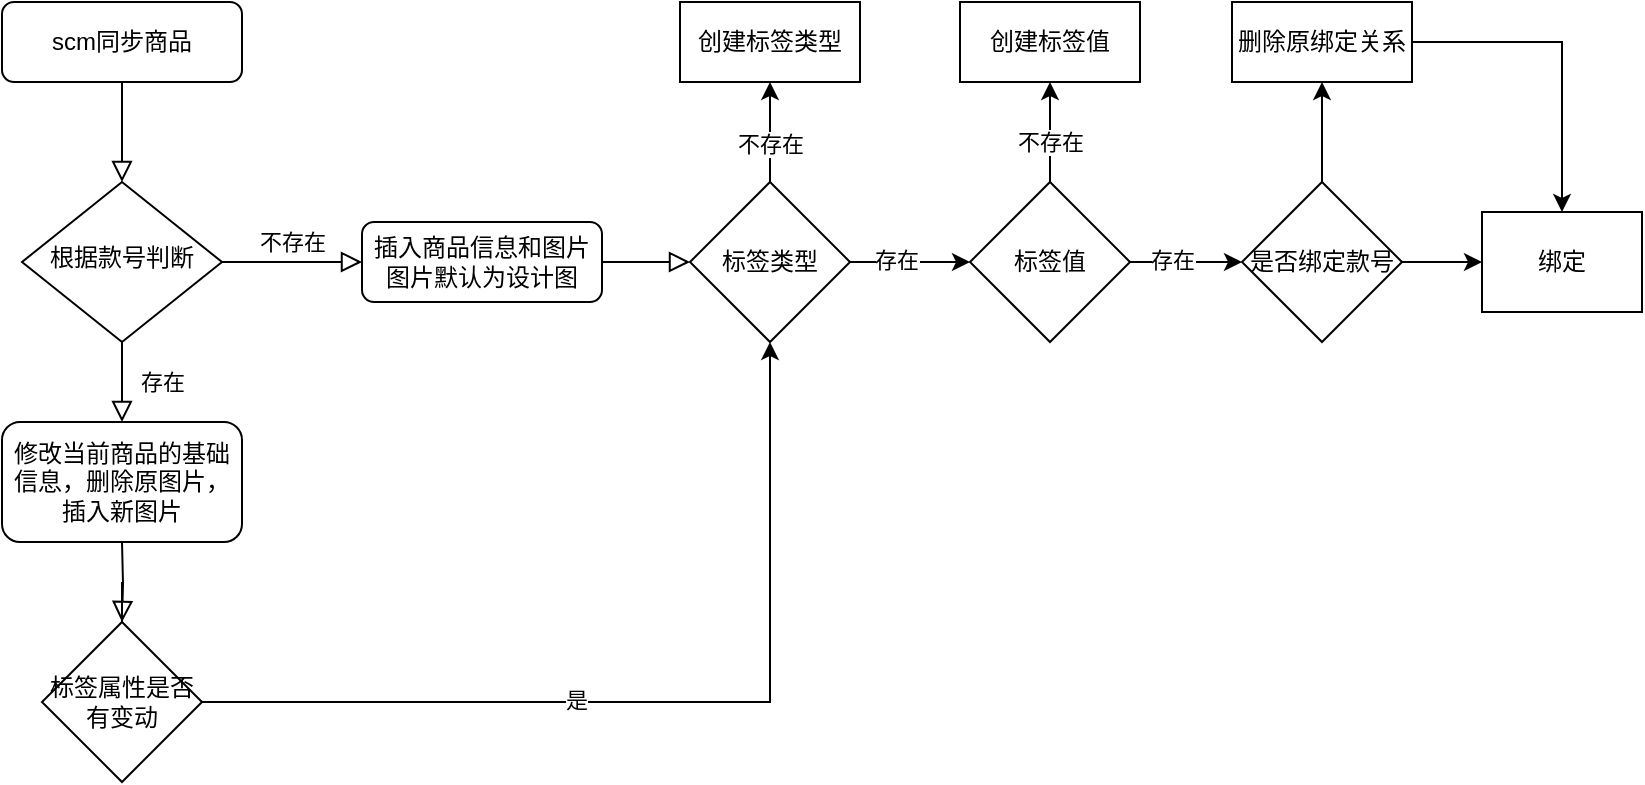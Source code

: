 <mxfile version="21.1.1" type="github">
  <diagram id="C5RBs43oDa-KdzZeNtuy" name="Page-1">
    <mxGraphModel dx="989" dy="523" grid="1" gridSize="10" guides="1" tooltips="1" connect="1" arrows="1" fold="1" page="1" pageScale="1" pageWidth="827" pageHeight="1169" math="0" shadow="0">
      <root>
        <mxCell id="WIyWlLk6GJQsqaUBKTNV-0" />
        <mxCell id="WIyWlLk6GJQsqaUBKTNV-1" parent="WIyWlLk6GJQsqaUBKTNV-0" />
        <mxCell id="WIyWlLk6GJQsqaUBKTNV-2" value="" style="rounded=0;html=1;jettySize=auto;orthogonalLoop=1;fontSize=11;endArrow=block;endFill=0;endSize=8;strokeWidth=1;shadow=0;labelBackgroundColor=none;edgeStyle=orthogonalEdgeStyle;" parent="WIyWlLk6GJQsqaUBKTNV-1" source="WIyWlLk6GJQsqaUBKTNV-3" target="WIyWlLk6GJQsqaUBKTNV-6" edge="1">
          <mxGeometry relative="1" as="geometry" />
        </mxCell>
        <mxCell id="WIyWlLk6GJQsqaUBKTNV-3" value="scm同步商品" style="rounded=1;whiteSpace=wrap;html=1;fontSize=12;glass=0;strokeWidth=1;shadow=0;" parent="WIyWlLk6GJQsqaUBKTNV-1" vertex="1">
          <mxGeometry x="160" y="80" width="120" height="40" as="geometry" />
        </mxCell>
        <mxCell id="WIyWlLk6GJQsqaUBKTNV-4" value="存在" style="rounded=0;html=1;jettySize=auto;orthogonalLoop=1;fontSize=11;endArrow=block;endFill=0;endSize=8;strokeWidth=1;shadow=0;labelBackgroundColor=none;edgeStyle=orthogonalEdgeStyle;" parent="WIyWlLk6GJQsqaUBKTNV-1" source="WIyWlLk6GJQsqaUBKTNV-6" edge="1">
          <mxGeometry y="20" relative="1" as="geometry">
            <mxPoint as="offset" />
            <mxPoint x="220" y="290" as="targetPoint" />
          </mxGeometry>
        </mxCell>
        <mxCell id="WIyWlLk6GJQsqaUBKTNV-5" value="不存在" style="edgeStyle=orthogonalEdgeStyle;rounded=0;html=1;jettySize=auto;orthogonalLoop=1;fontSize=11;endArrow=block;endFill=0;endSize=8;strokeWidth=1;shadow=0;labelBackgroundColor=none;" parent="WIyWlLk6GJQsqaUBKTNV-1" source="WIyWlLk6GJQsqaUBKTNV-6" target="WIyWlLk6GJQsqaUBKTNV-7" edge="1">
          <mxGeometry y="10" relative="1" as="geometry">
            <mxPoint as="offset" />
          </mxGeometry>
        </mxCell>
        <mxCell id="WIyWlLk6GJQsqaUBKTNV-6" value="根据款号判断" style="rhombus;whiteSpace=wrap;html=1;shadow=0;fontFamily=Helvetica;fontSize=12;align=center;strokeWidth=1;spacing=6;spacingTop=-4;" parent="WIyWlLk6GJQsqaUBKTNV-1" vertex="1">
          <mxGeometry x="170" y="170" width="100" height="80" as="geometry" />
        </mxCell>
        <mxCell id="hFy0Fky4flLzkHBf1MpJ-3" value="" style="edgeStyle=orthogonalEdgeStyle;rounded=0;orthogonalLoop=1;jettySize=auto;html=1;labelBackgroundColor=none;endArrow=block;endFill=0;endSize=8;strokeWidth=1;shadow=0;entryX=0;entryY=0.5;entryDx=0;entryDy=0;" edge="1" parent="WIyWlLk6GJQsqaUBKTNV-1" source="WIyWlLk6GJQsqaUBKTNV-7" target="hFy0Fky4flLzkHBf1MpJ-5">
          <mxGeometry relative="1" as="geometry">
            <mxPoint x="540" y="210" as="targetPoint" />
          </mxGeometry>
        </mxCell>
        <mxCell id="WIyWlLk6GJQsqaUBKTNV-7" value="插入商品信息和图片&lt;br&gt;图片默认为设计图" style="rounded=1;whiteSpace=wrap;html=1;fontSize=12;glass=0;strokeWidth=1;shadow=0;" parent="WIyWlLk6GJQsqaUBKTNV-1" vertex="1">
          <mxGeometry x="340" y="190" width="120" height="40" as="geometry" />
        </mxCell>
        <mxCell id="WIyWlLk6GJQsqaUBKTNV-8" value="" style="rounded=0;html=1;jettySize=auto;orthogonalLoop=1;fontSize=11;endArrow=block;endFill=0;endSize=8;strokeWidth=1;shadow=0;labelBackgroundColor=none;edgeStyle=orthogonalEdgeStyle;" parent="WIyWlLk6GJQsqaUBKTNV-1" source="hFy0Fky4flLzkHBf1MpJ-21" edge="1">
          <mxGeometry x="0.333" y="20" relative="1" as="geometry">
            <mxPoint as="offset" />
            <mxPoint x="220" y="350" as="sourcePoint" />
            <mxPoint x="220" y="410" as="targetPoint" />
          </mxGeometry>
        </mxCell>
        <mxCell id="hFy0Fky4flLzkHBf1MpJ-0" value="修改当前商品的基础信息，删除原图片，插入新图片" style="rounded=1;whiteSpace=wrap;html=1;" vertex="1" parent="WIyWlLk6GJQsqaUBKTNV-1">
          <mxGeometry x="160" y="290" width="120" height="60" as="geometry" />
        </mxCell>
        <mxCell id="hFy0Fky4flLzkHBf1MpJ-7" value="" style="edgeStyle=orthogonalEdgeStyle;rounded=0;orthogonalLoop=1;jettySize=auto;html=1;" edge="1" parent="WIyWlLk6GJQsqaUBKTNV-1" source="hFy0Fky4flLzkHBf1MpJ-5">
          <mxGeometry relative="1" as="geometry">
            <mxPoint x="644" y="210" as="targetPoint" />
          </mxGeometry>
        </mxCell>
        <mxCell id="hFy0Fky4flLzkHBf1MpJ-10" value="存在" style="edgeLabel;html=1;align=center;verticalAlign=middle;resizable=0;points=[];" vertex="1" connectable="0" parent="hFy0Fky4flLzkHBf1MpJ-7">
          <mxGeometry x="-0.262" y="1" relative="1" as="geometry">
            <mxPoint as="offset" />
          </mxGeometry>
        </mxCell>
        <mxCell id="hFy0Fky4flLzkHBf1MpJ-9" value="" style="edgeStyle=orthogonalEdgeStyle;rounded=0;orthogonalLoop=1;jettySize=auto;html=1;" edge="1" parent="WIyWlLk6GJQsqaUBKTNV-1" source="hFy0Fky4flLzkHBf1MpJ-5" target="hFy0Fky4flLzkHBf1MpJ-8">
          <mxGeometry relative="1" as="geometry" />
        </mxCell>
        <mxCell id="hFy0Fky4flLzkHBf1MpJ-11" value="不存在" style="edgeLabel;html=1;align=center;verticalAlign=middle;resizable=0;points=[];" vertex="1" connectable="0" parent="hFy0Fky4flLzkHBf1MpJ-9">
          <mxGeometry x="-0.238" relative="1" as="geometry">
            <mxPoint as="offset" />
          </mxGeometry>
        </mxCell>
        <mxCell id="hFy0Fky4flLzkHBf1MpJ-5" value="标签类型" style="rhombus;whiteSpace=wrap;html=1;" vertex="1" parent="WIyWlLk6GJQsqaUBKTNV-1">
          <mxGeometry x="504" y="170" width="80" height="80" as="geometry" />
        </mxCell>
        <mxCell id="hFy0Fky4flLzkHBf1MpJ-8" value="创建标签类型" style="whiteSpace=wrap;html=1;" vertex="1" parent="WIyWlLk6GJQsqaUBKTNV-1">
          <mxGeometry x="499" y="80" width="90" height="40" as="geometry" />
        </mxCell>
        <mxCell id="hFy0Fky4flLzkHBf1MpJ-14" value="" style="edgeStyle=orthogonalEdgeStyle;rounded=0;orthogonalLoop=1;jettySize=auto;html=1;entryX=0;entryY=0.5;entryDx=0;entryDy=0;" edge="1" parent="WIyWlLk6GJQsqaUBKTNV-1" source="hFy0Fky4flLzkHBf1MpJ-12" target="hFy0Fky4flLzkHBf1MpJ-27">
          <mxGeometry relative="1" as="geometry">
            <mxPoint x="794" y="80" as="targetPoint" />
          </mxGeometry>
        </mxCell>
        <mxCell id="hFy0Fky4flLzkHBf1MpJ-20" value="存在" style="edgeLabel;html=1;align=center;verticalAlign=middle;resizable=0;points=[];" vertex="1" connectable="0" parent="hFy0Fky4flLzkHBf1MpJ-14">
          <mxGeometry x="-0.271" y="1" relative="1" as="geometry">
            <mxPoint as="offset" />
          </mxGeometry>
        </mxCell>
        <mxCell id="hFy0Fky4flLzkHBf1MpJ-17" value="" style="edgeStyle=orthogonalEdgeStyle;rounded=0;orthogonalLoop=1;jettySize=auto;html=1;" edge="1" parent="WIyWlLk6GJQsqaUBKTNV-1" source="hFy0Fky4flLzkHBf1MpJ-12" target="hFy0Fky4flLzkHBf1MpJ-16">
          <mxGeometry relative="1" as="geometry" />
        </mxCell>
        <mxCell id="hFy0Fky4flLzkHBf1MpJ-19" value="不存在" style="edgeLabel;html=1;align=center;verticalAlign=middle;resizable=0;points=[];" vertex="1" connectable="0" parent="hFy0Fky4flLzkHBf1MpJ-17">
          <mxGeometry x="-0.179" relative="1" as="geometry">
            <mxPoint as="offset" />
          </mxGeometry>
        </mxCell>
        <mxCell id="hFy0Fky4flLzkHBf1MpJ-12" value="标签值" style="rhombus;whiteSpace=wrap;html=1;" vertex="1" parent="WIyWlLk6GJQsqaUBKTNV-1">
          <mxGeometry x="644" y="170" width="80" height="80" as="geometry" />
        </mxCell>
        <mxCell id="hFy0Fky4flLzkHBf1MpJ-16" value="创建标签值" style="whiteSpace=wrap;html=1;" vertex="1" parent="WIyWlLk6GJQsqaUBKTNV-1">
          <mxGeometry x="639" y="80" width="90" height="40" as="geometry" />
        </mxCell>
        <mxCell id="hFy0Fky4flLzkHBf1MpJ-18" value="绑定" style="rounded=0;whiteSpace=wrap;html=1;" vertex="1" parent="WIyWlLk6GJQsqaUBKTNV-1">
          <mxGeometry x="900" y="185" width="80" height="50" as="geometry" />
        </mxCell>
        <mxCell id="hFy0Fky4flLzkHBf1MpJ-23" value="" style="rounded=0;html=1;jettySize=auto;orthogonalLoop=1;fontSize=11;endArrow=block;endFill=0;endSize=8;strokeWidth=1;shadow=0;labelBackgroundColor=none;edgeStyle=orthogonalEdgeStyle;" edge="1" parent="WIyWlLk6GJQsqaUBKTNV-1" target="hFy0Fky4flLzkHBf1MpJ-21">
          <mxGeometry x="0.333" y="20" relative="1" as="geometry">
            <mxPoint as="offset" />
            <mxPoint x="220" y="350" as="sourcePoint" />
            <mxPoint x="220" y="410" as="targetPoint" />
          </mxGeometry>
        </mxCell>
        <mxCell id="hFy0Fky4flLzkHBf1MpJ-25" value="" style="edgeStyle=orthogonalEdgeStyle;rounded=0;orthogonalLoop=1;jettySize=auto;html=1;entryX=0.5;entryY=1;entryDx=0;entryDy=0;" edge="1" parent="WIyWlLk6GJQsqaUBKTNV-1" source="hFy0Fky4flLzkHBf1MpJ-21" target="hFy0Fky4flLzkHBf1MpJ-5">
          <mxGeometry relative="1" as="geometry">
            <mxPoint x="340" y="430" as="targetPoint" />
          </mxGeometry>
        </mxCell>
        <mxCell id="hFy0Fky4flLzkHBf1MpJ-26" value="是" style="edgeLabel;html=1;align=center;verticalAlign=middle;resizable=0;points=[];" vertex="1" connectable="0" parent="hFy0Fky4flLzkHBf1MpJ-25">
          <mxGeometry x="-0.194" y="1" relative="1" as="geometry">
            <mxPoint as="offset" />
          </mxGeometry>
        </mxCell>
        <mxCell id="hFy0Fky4flLzkHBf1MpJ-21" value="标签属性是否有变动" style="rhombus;whiteSpace=wrap;html=1;" vertex="1" parent="WIyWlLk6GJQsqaUBKTNV-1">
          <mxGeometry x="180" y="390" width="80" height="80" as="geometry" />
        </mxCell>
        <mxCell id="hFy0Fky4flLzkHBf1MpJ-28" value="" style="edgeStyle=orthogonalEdgeStyle;rounded=0;orthogonalLoop=1;jettySize=auto;html=1;" edge="1" parent="WIyWlLk6GJQsqaUBKTNV-1" source="hFy0Fky4flLzkHBf1MpJ-27" target="hFy0Fky4flLzkHBf1MpJ-18">
          <mxGeometry relative="1" as="geometry" />
        </mxCell>
        <mxCell id="hFy0Fky4flLzkHBf1MpJ-30" value="" style="edgeStyle=orthogonalEdgeStyle;rounded=0;orthogonalLoop=1;jettySize=auto;html=1;" edge="1" parent="WIyWlLk6GJQsqaUBKTNV-1" source="hFy0Fky4flLzkHBf1MpJ-27" target="hFy0Fky4flLzkHBf1MpJ-29">
          <mxGeometry relative="1" as="geometry" />
        </mxCell>
        <mxCell id="hFy0Fky4flLzkHBf1MpJ-27" value="是否绑定款号" style="rhombus;whiteSpace=wrap;html=1;" vertex="1" parent="WIyWlLk6GJQsqaUBKTNV-1">
          <mxGeometry x="780" y="170" width="80" height="80" as="geometry" />
        </mxCell>
        <mxCell id="hFy0Fky4flLzkHBf1MpJ-32" value="" style="edgeStyle=orthogonalEdgeStyle;rounded=0;orthogonalLoop=1;jettySize=auto;html=1;entryX=0.5;entryY=0;entryDx=0;entryDy=0;" edge="1" parent="WIyWlLk6GJQsqaUBKTNV-1" source="hFy0Fky4flLzkHBf1MpJ-29" target="hFy0Fky4flLzkHBf1MpJ-18">
          <mxGeometry relative="1" as="geometry">
            <mxPoint x="910.0" y="100" as="targetPoint" />
          </mxGeometry>
        </mxCell>
        <mxCell id="hFy0Fky4flLzkHBf1MpJ-29" value="删除原绑定关系" style="whiteSpace=wrap;html=1;" vertex="1" parent="WIyWlLk6GJQsqaUBKTNV-1">
          <mxGeometry x="775" y="80" width="90" height="40" as="geometry" />
        </mxCell>
      </root>
    </mxGraphModel>
  </diagram>
</mxfile>
